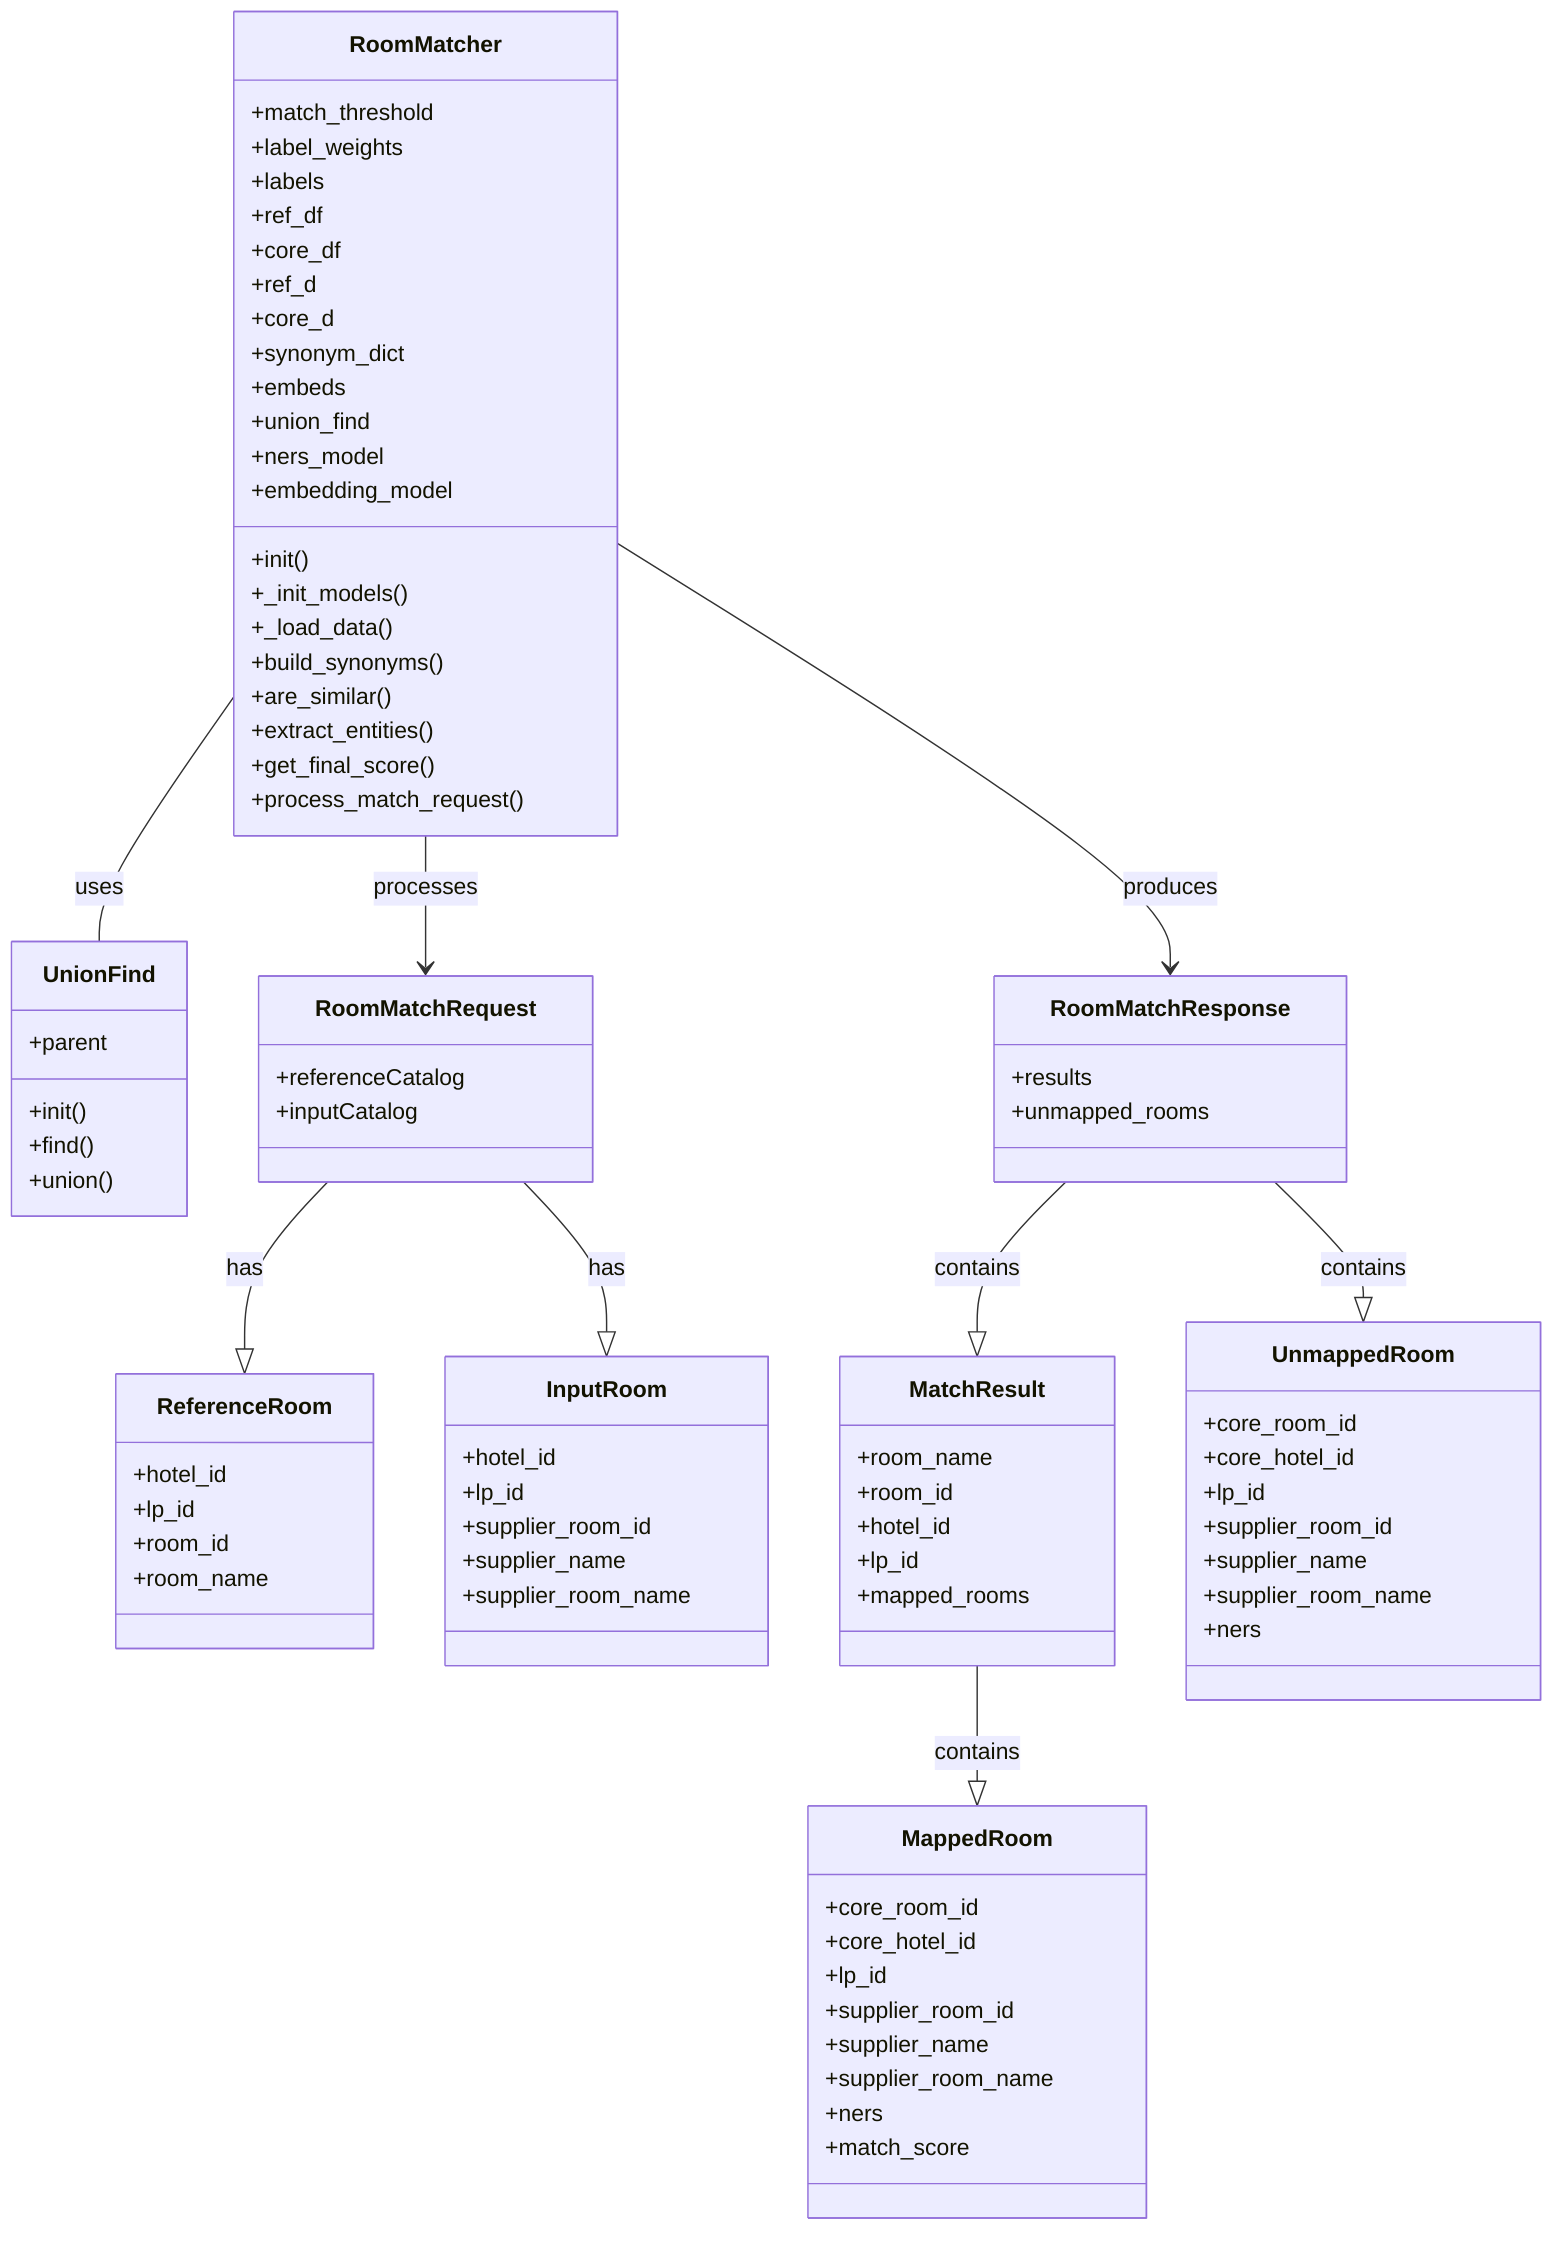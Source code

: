 classDiagram
    class RoomMatcher {
        +match_threshold
        +label_weights
        +labels
        +ref_df
        +core_df
        +ref_d
        +core_d
        +synonym_dict
        +embeds
        +union_find
        +ners_model
        +embedding_model
        +init()
        +_init_models()
        +_load_data()
        +build_synonyms()
        +are_similar()
        +extract_entities()
        +get_final_score()
        +process_match_request()
    }
    
    class UnionFind {
        +parent
        +init()
        +find()
        +union()
    }
    
    class RoomMatchRequest {
        +referenceCatalog
        +inputCatalog
    }
    
    class ReferenceRoom {
        +hotel_id
        +lp_id
        +room_id
        +room_name
    }
    
    class InputRoom {
        +hotel_id
        +lp_id
        +supplier_room_id
        +supplier_name
        +supplier_room_name
    }
    
    class RoomMatchResponse {
        +results
        +unmapped_rooms
    }
    
    class MatchResult {
        +room_name
        +room_id
        +hotel_id
        +lp_id
        +mapped_rooms
    }
    
    class MappedRoom {
        +core_room_id
        +core_hotel_id
        +lp_id
        +supplier_room_id
        +supplier_name
        +supplier_room_name
        +ners
        +match_score
    }
    
    class UnmappedRoom {
        +core_room_id
        +core_hotel_id
        +lp_id
        +supplier_room_id
        +supplier_name
        +supplier_room_name
        +ners
    }
    
    RoomMatcher -- UnionFind : uses
    RoomMatchRequest --|> ReferenceRoom : has
    RoomMatchRequest --|> InputRoom : has
    RoomMatchResponse --|> MatchResult : contains
    RoomMatchResponse --|> UnmappedRoom : contains
    MatchResult --|> MappedRoom : contains
    RoomMatcher --> RoomMatchRequest : processes
    RoomMatcher --> RoomMatchResponse : produces